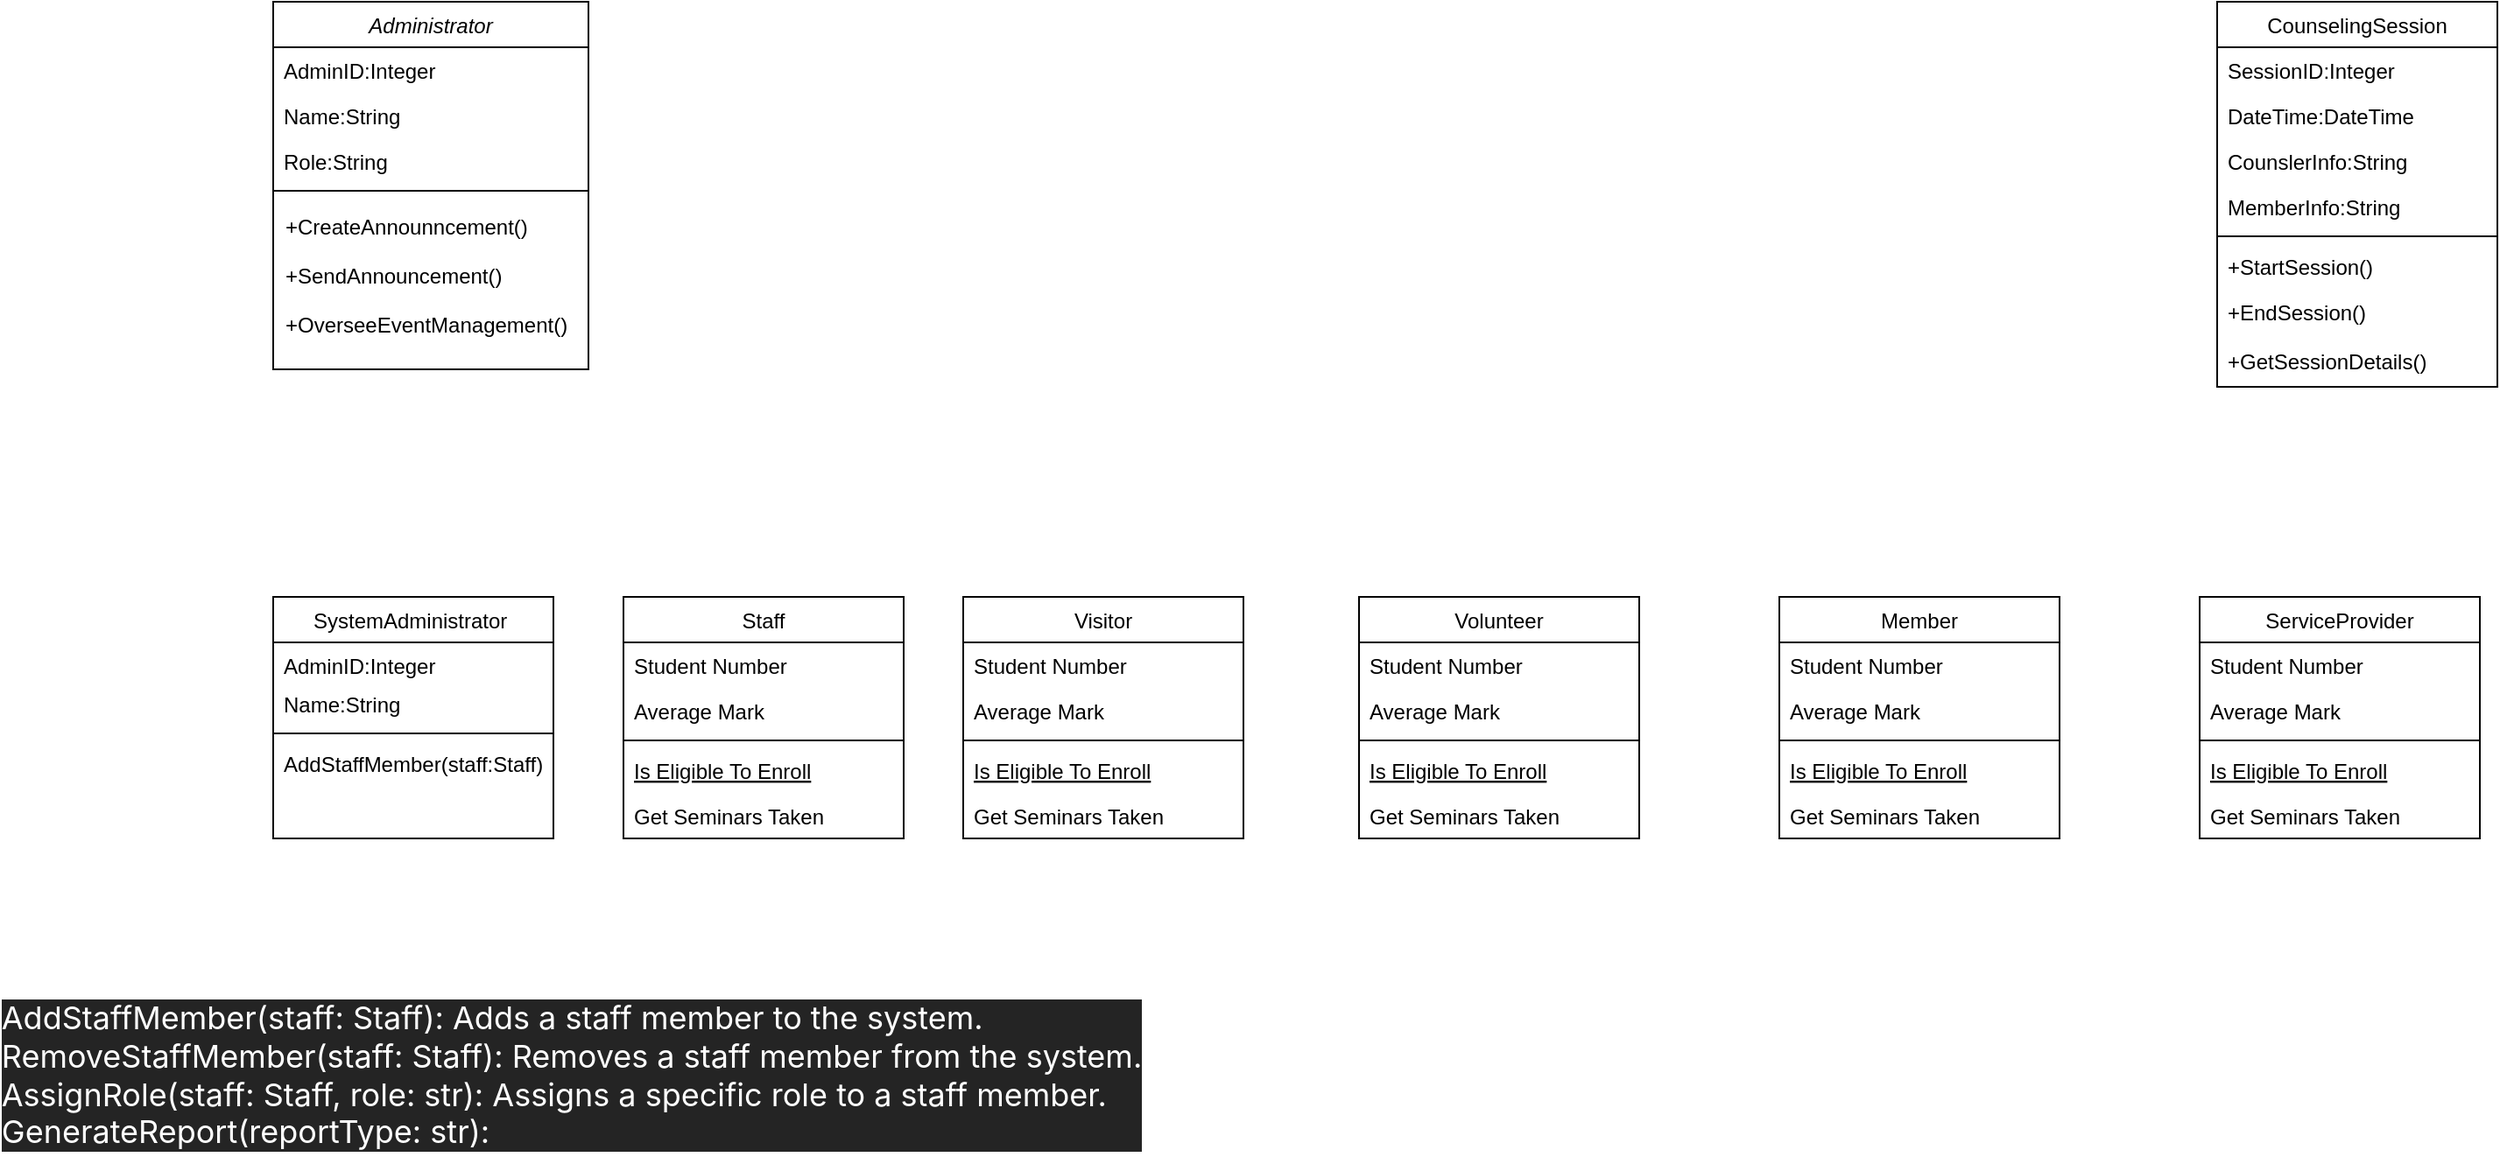 <mxfile version="22.1.21" type="github">
  <diagram id="C5RBs43oDa-KdzZeNtuy" name="Page-1">
    <mxGraphModel dx="2440" dy="522" grid="1" gridSize="10" guides="1" tooltips="1" connect="1" arrows="1" fold="1" page="1" pageScale="1" pageWidth="1390" pageHeight="980" math="0" shadow="0">
      <root>
        <mxCell id="WIyWlLk6GJQsqaUBKTNV-0" />
        <mxCell id="WIyWlLk6GJQsqaUBKTNV-1" parent="WIyWlLk6GJQsqaUBKTNV-0" />
        <mxCell id="zkfFHV4jXpPFQw0GAbJ--0" value="Administrator" style="swimlane;fontStyle=2;align=center;verticalAlign=top;childLayout=stackLayout;horizontal=1;startSize=26;horizontalStack=0;resizeParent=1;resizeLast=0;collapsible=1;marginBottom=0;rounded=0;shadow=0;strokeWidth=1;" parent="WIyWlLk6GJQsqaUBKTNV-1" vertex="1">
          <mxGeometry x="20" y="30" width="180" height="210" as="geometry">
            <mxRectangle x="230" y="140" width="160" height="26" as="alternateBounds" />
          </mxGeometry>
        </mxCell>
        <mxCell id="zkfFHV4jXpPFQw0GAbJ--1" value="AdminID:Integer" style="text;align=left;verticalAlign=top;spacingLeft=4;spacingRight=4;overflow=hidden;rotatable=0;points=[[0,0.5],[1,0.5]];portConstraint=eastwest;" parent="zkfFHV4jXpPFQw0GAbJ--0" vertex="1">
          <mxGeometry y="26" width="180" height="26" as="geometry" />
        </mxCell>
        <mxCell id="zkfFHV4jXpPFQw0GAbJ--2" value="Name:String" style="text;align=left;verticalAlign=top;spacingLeft=4;spacingRight=4;overflow=hidden;rotatable=0;points=[[0,0.5],[1,0.5]];portConstraint=eastwest;rounded=0;shadow=0;html=0;" parent="zkfFHV4jXpPFQw0GAbJ--0" vertex="1">
          <mxGeometry y="52" width="180" height="26" as="geometry" />
        </mxCell>
        <mxCell id="zkfFHV4jXpPFQw0GAbJ--3" value="Role:String" style="text;align=left;verticalAlign=top;spacingLeft=4;spacingRight=4;overflow=hidden;rotatable=0;points=[[0,0.5],[1,0.5]];portConstraint=eastwest;rounded=0;shadow=0;html=0;" parent="zkfFHV4jXpPFQw0GAbJ--0" vertex="1">
          <mxGeometry y="78" width="180" height="26" as="geometry" />
        </mxCell>
        <mxCell id="zkfFHV4jXpPFQw0GAbJ--4" value="" style="line;html=1;strokeWidth=1;align=left;verticalAlign=middle;spacingTop=-1;spacingLeft=3;spacingRight=3;rotatable=0;labelPosition=right;points=[];portConstraint=eastwest;" parent="zkfFHV4jXpPFQw0GAbJ--0" vertex="1">
          <mxGeometry y="104" width="180" height="8" as="geometry" />
        </mxCell>
        <mxCell id="zkfFHV4jXpPFQw0GAbJ--5" value="+CreateAnnounncement()&#xa;&#xa;+SendAnnouncement()&#xa;&#xa;+OverseeEventManagement()&#xa;" style="text;align=left;verticalAlign=top;spacingLeft=4;spacingRight=4;overflow=hidden;rotatable=0;points=[[0,0.5],[1,0.5]];portConstraint=eastwest;spacing=3;spacingBottom=0;perimeterSpacing=0;spacingTop=2;" parent="zkfFHV4jXpPFQw0GAbJ--0" vertex="1">
          <mxGeometry y="112" width="180" height="98" as="geometry" />
        </mxCell>
        <mxCell id="zkfFHV4jXpPFQw0GAbJ--17" value="CounselingSession" style="swimlane;fontStyle=0;align=center;verticalAlign=top;childLayout=stackLayout;horizontal=1;startSize=26;horizontalStack=0;resizeParent=1;resizeLast=0;collapsible=1;marginBottom=0;rounded=0;shadow=0;strokeWidth=1;" parent="WIyWlLk6GJQsqaUBKTNV-1" vertex="1">
          <mxGeometry x="1130" y="30" width="160" height="220" as="geometry">
            <mxRectangle x="550" y="140" width="160" height="26" as="alternateBounds" />
          </mxGeometry>
        </mxCell>
        <mxCell id="zkfFHV4jXpPFQw0GAbJ--18" value="SessionID:Integer" style="text;align=left;verticalAlign=top;spacingLeft=4;spacingRight=4;overflow=hidden;rotatable=0;points=[[0,0.5],[1,0.5]];portConstraint=eastwest;" parent="zkfFHV4jXpPFQw0GAbJ--17" vertex="1">
          <mxGeometry y="26" width="160" height="26" as="geometry" />
        </mxCell>
        <mxCell id="zkfFHV4jXpPFQw0GAbJ--19" value="DateTime:DateTime" style="text;align=left;verticalAlign=top;spacingLeft=4;spacingRight=4;overflow=hidden;rotatable=0;points=[[0,0.5],[1,0.5]];portConstraint=eastwest;rounded=0;shadow=0;html=0;" parent="zkfFHV4jXpPFQw0GAbJ--17" vertex="1">
          <mxGeometry y="52" width="160" height="26" as="geometry" />
        </mxCell>
        <mxCell id="zkfFHV4jXpPFQw0GAbJ--20" value="CounslerInfo:String" style="text;align=left;verticalAlign=top;spacingLeft=4;spacingRight=4;overflow=hidden;rotatable=0;points=[[0,0.5],[1,0.5]];portConstraint=eastwest;rounded=0;shadow=0;html=0;" parent="zkfFHV4jXpPFQw0GAbJ--17" vertex="1">
          <mxGeometry y="78" width="160" height="26" as="geometry" />
        </mxCell>
        <mxCell id="zkfFHV4jXpPFQw0GAbJ--21" value="MemberInfo:String" style="text;align=left;verticalAlign=top;spacingLeft=4;spacingRight=4;overflow=hidden;rotatable=0;points=[[0,0.5],[1,0.5]];portConstraint=eastwest;rounded=0;shadow=0;html=0;" parent="zkfFHV4jXpPFQw0GAbJ--17" vertex="1">
          <mxGeometry y="104" width="160" height="26" as="geometry" />
        </mxCell>
        <mxCell id="zkfFHV4jXpPFQw0GAbJ--23" value="" style="line;html=1;strokeWidth=1;align=left;verticalAlign=middle;spacingTop=-1;spacingLeft=3;spacingRight=3;rotatable=0;labelPosition=right;points=[];portConstraint=eastwest;" parent="zkfFHV4jXpPFQw0GAbJ--17" vertex="1">
          <mxGeometry y="130" width="160" height="8" as="geometry" />
        </mxCell>
        <mxCell id="zkfFHV4jXpPFQw0GAbJ--24" value="+StartSession()" style="text;align=left;verticalAlign=top;spacingLeft=4;spacingRight=4;overflow=hidden;rotatable=0;points=[[0,0.5],[1,0.5]];portConstraint=eastwest;" parent="zkfFHV4jXpPFQw0GAbJ--17" vertex="1">
          <mxGeometry y="138" width="160" height="26" as="geometry" />
        </mxCell>
        <mxCell id="zkfFHV4jXpPFQw0GAbJ--25" value="+EndSession()&#xa;&#xa;+GetSessionDetails()" style="text;align=left;verticalAlign=top;spacingLeft=4;spacingRight=4;overflow=hidden;rotatable=0;points=[[0,0.5],[1,0.5]];portConstraint=eastwest;" parent="zkfFHV4jXpPFQw0GAbJ--17" vertex="1">
          <mxGeometry y="164" width="160" height="46" as="geometry" />
        </mxCell>
        <mxCell id="depg-vYfWqoNCVjtNeU1-0" value="Staff" style="swimlane;fontStyle=0;align=center;verticalAlign=top;childLayout=stackLayout;horizontal=1;startSize=26;horizontalStack=0;resizeParent=1;resizeLast=0;collapsible=1;marginBottom=0;rounded=0;shadow=0;strokeWidth=1;" vertex="1" parent="WIyWlLk6GJQsqaUBKTNV-1">
          <mxGeometry x="220" y="370" width="160" height="138" as="geometry">
            <mxRectangle x="130" y="380" width="160" height="26" as="alternateBounds" />
          </mxGeometry>
        </mxCell>
        <mxCell id="depg-vYfWqoNCVjtNeU1-1" value="Student Number" style="text;align=left;verticalAlign=top;spacingLeft=4;spacingRight=4;overflow=hidden;rotatable=0;points=[[0,0.5],[1,0.5]];portConstraint=eastwest;" vertex="1" parent="depg-vYfWqoNCVjtNeU1-0">
          <mxGeometry y="26" width="160" height="26" as="geometry" />
        </mxCell>
        <mxCell id="depg-vYfWqoNCVjtNeU1-2" value="Average Mark" style="text;align=left;verticalAlign=top;spacingLeft=4;spacingRight=4;overflow=hidden;rotatable=0;points=[[0,0.5],[1,0.5]];portConstraint=eastwest;rounded=0;shadow=0;html=0;" vertex="1" parent="depg-vYfWqoNCVjtNeU1-0">
          <mxGeometry y="52" width="160" height="26" as="geometry" />
        </mxCell>
        <mxCell id="depg-vYfWqoNCVjtNeU1-3" value="" style="line;html=1;strokeWidth=1;align=left;verticalAlign=middle;spacingTop=-1;spacingLeft=3;spacingRight=3;rotatable=0;labelPosition=right;points=[];portConstraint=eastwest;" vertex="1" parent="depg-vYfWqoNCVjtNeU1-0">
          <mxGeometry y="78" width="160" height="8" as="geometry" />
        </mxCell>
        <mxCell id="depg-vYfWqoNCVjtNeU1-4" value="Is Eligible To Enroll" style="text;align=left;verticalAlign=top;spacingLeft=4;spacingRight=4;overflow=hidden;rotatable=0;points=[[0,0.5],[1,0.5]];portConstraint=eastwest;fontStyle=4" vertex="1" parent="depg-vYfWqoNCVjtNeU1-0">
          <mxGeometry y="86" width="160" height="26" as="geometry" />
        </mxCell>
        <mxCell id="depg-vYfWqoNCVjtNeU1-5" value="Get Seminars Taken" style="text;align=left;verticalAlign=top;spacingLeft=4;spacingRight=4;overflow=hidden;rotatable=0;points=[[0,0.5],[1,0.5]];portConstraint=eastwest;" vertex="1" parent="depg-vYfWqoNCVjtNeU1-0">
          <mxGeometry y="112" width="160" height="26" as="geometry" />
        </mxCell>
        <mxCell id="depg-vYfWqoNCVjtNeU1-6" value="Visitor" style="swimlane;fontStyle=0;align=center;verticalAlign=top;childLayout=stackLayout;horizontal=1;startSize=26;horizontalStack=0;resizeParent=1;resizeLast=0;collapsible=1;marginBottom=0;rounded=0;shadow=0;strokeWidth=1;" vertex="1" parent="WIyWlLk6GJQsqaUBKTNV-1">
          <mxGeometry x="414" y="370" width="160" height="138" as="geometry">
            <mxRectangle x="130" y="380" width="160" height="26" as="alternateBounds" />
          </mxGeometry>
        </mxCell>
        <mxCell id="depg-vYfWqoNCVjtNeU1-7" value="Student Number" style="text;align=left;verticalAlign=top;spacingLeft=4;spacingRight=4;overflow=hidden;rotatable=0;points=[[0,0.5],[1,0.5]];portConstraint=eastwest;" vertex="1" parent="depg-vYfWqoNCVjtNeU1-6">
          <mxGeometry y="26" width="160" height="26" as="geometry" />
        </mxCell>
        <mxCell id="depg-vYfWqoNCVjtNeU1-8" value="Average Mark" style="text;align=left;verticalAlign=top;spacingLeft=4;spacingRight=4;overflow=hidden;rotatable=0;points=[[0,0.5],[1,0.5]];portConstraint=eastwest;rounded=0;shadow=0;html=0;" vertex="1" parent="depg-vYfWqoNCVjtNeU1-6">
          <mxGeometry y="52" width="160" height="26" as="geometry" />
        </mxCell>
        <mxCell id="depg-vYfWqoNCVjtNeU1-9" value="" style="line;html=1;strokeWidth=1;align=left;verticalAlign=middle;spacingTop=-1;spacingLeft=3;spacingRight=3;rotatable=0;labelPosition=right;points=[];portConstraint=eastwest;" vertex="1" parent="depg-vYfWqoNCVjtNeU1-6">
          <mxGeometry y="78" width="160" height="8" as="geometry" />
        </mxCell>
        <mxCell id="depg-vYfWqoNCVjtNeU1-10" value="Is Eligible To Enroll" style="text;align=left;verticalAlign=top;spacingLeft=4;spacingRight=4;overflow=hidden;rotatable=0;points=[[0,0.5],[1,0.5]];portConstraint=eastwest;fontStyle=4" vertex="1" parent="depg-vYfWqoNCVjtNeU1-6">
          <mxGeometry y="86" width="160" height="26" as="geometry" />
        </mxCell>
        <mxCell id="depg-vYfWqoNCVjtNeU1-11" value="Get Seminars Taken" style="text;align=left;verticalAlign=top;spacingLeft=4;spacingRight=4;overflow=hidden;rotatable=0;points=[[0,0.5],[1,0.5]];portConstraint=eastwest;" vertex="1" parent="depg-vYfWqoNCVjtNeU1-6">
          <mxGeometry y="112" width="160" height="26" as="geometry" />
        </mxCell>
        <mxCell id="depg-vYfWqoNCVjtNeU1-12" value="Volunteer" style="swimlane;fontStyle=0;align=center;verticalAlign=top;childLayout=stackLayout;horizontal=1;startSize=26;horizontalStack=0;resizeParent=1;resizeLast=0;collapsible=1;marginBottom=0;rounded=0;shadow=0;strokeWidth=1;" vertex="1" parent="WIyWlLk6GJQsqaUBKTNV-1">
          <mxGeometry x="640" y="370" width="160" height="138" as="geometry">
            <mxRectangle x="130" y="380" width="160" height="26" as="alternateBounds" />
          </mxGeometry>
        </mxCell>
        <mxCell id="depg-vYfWqoNCVjtNeU1-13" value="Student Number" style="text;align=left;verticalAlign=top;spacingLeft=4;spacingRight=4;overflow=hidden;rotatable=0;points=[[0,0.5],[1,0.5]];portConstraint=eastwest;" vertex="1" parent="depg-vYfWqoNCVjtNeU1-12">
          <mxGeometry y="26" width="160" height="26" as="geometry" />
        </mxCell>
        <mxCell id="depg-vYfWqoNCVjtNeU1-14" value="Average Mark" style="text;align=left;verticalAlign=top;spacingLeft=4;spacingRight=4;overflow=hidden;rotatable=0;points=[[0,0.5],[1,0.5]];portConstraint=eastwest;rounded=0;shadow=0;html=0;" vertex="1" parent="depg-vYfWqoNCVjtNeU1-12">
          <mxGeometry y="52" width="160" height="26" as="geometry" />
        </mxCell>
        <mxCell id="depg-vYfWqoNCVjtNeU1-15" value="" style="line;html=1;strokeWidth=1;align=left;verticalAlign=middle;spacingTop=-1;spacingLeft=3;spacingRight=3;rotatable=0;labelPosition=right;points=[];portConstraint=eastwest;" vertex="1" parent="depg-vYfWqoNCVjtNeU1-12">
          <mxGeometry y="78" width="160" height="8" as="geometry" />
        </mxCell>
        <mxCell id="depg-vYfWqoNCVjtNeU1-16" value="Is Eligible To Enroll" style="text;align=left;verticalAlign=top;spacingLeft=4;spacingRight=4;overflow=hidden;rotatable=0;points=[[0,0.5],[1,0.5]];portConstraint=eastwest;fontStyle=4" vertex="1" parent="depg-vYfWqoNCVjtNeU1-12">
          <mxGeometry y="86" width="160" height="26" as="geometry" />
        </mxCell>
        <mxCell id="depg-vYfWqoNCVjtNeU1-17" value="Get Seminars Taken" style="text;align=left;verticalAlign=top;spacingLeft=4;spacingRight=4;overflow=hidden;rotatable=0;points=[[0,0.5],[1,0.5]];portConstraint=eastwest;" vertex="1" parent="depg-vYfWqoNCVjtNeU1-12">
          <mxGeometry y="112" width="160" height="26" as="geometry" />
        </mxCell>
        <mxCell id="depg-vYfWqoNCVjtNeU1-18" value="Member" style="swimlane;fontStyle=0;align=center;verticalAlign=top;childLayout=stackLayout;horizontal=1;startSize=26;horizontalStack=0;resizeParent=1;resizeLast=0;collapsible=1;marginBottom=0;rounded=0;shadow=0;strokeWidth=1;" vertex="1" parent="WIyWlLk6GJQsqaUBKTNV-1">
          <mxGeometry x="880" y="370" width="160" height="138" as="geometry">
            <mxRectangle x="130" y="380" width="160" height="26" as="alternateBounds" />
          </mxGeometry>
        </mxCell>
        <mxCell id="depg-vYfWqoNCVjtNeU1-19" value="Student Number" style="text;align=left;verticalAlign=top;spacingLeft=4;spacingRight=4;overflow=hidden;rotatable=0;points=[[0,0.5],[1,0.5]];portConstraint=eastwest;" vertex="1" parent="depg-vYfWqoNCVjtNeU1-18">
          <mxGeometry y="26" width="160" height="26" as="geometry" />
        </mxCell>
        <mxCell id="depg-vYfWqoNCVjtNeU1-20" value="Average Mark" style="text;align=left;verticalAlign=top;spacingLeft=4;spacingRight=4;overflow=hidden;rotatable=0;points=[[0,0.5],[1,0.5]];portConstraint=eastwest;rounded=0;shadow=0;html=0;" vertex="1" parent="depg-vYfWqoNCVjtNeU1-18">
          <mxGeometry y="52" width="160" height="26" as="geometry" />
        </mxCell>
        <mxCell id="depg-vYfWqoNCVjtNeU1-21" value="" style="line;html=1;strokeWidth=1;align=left;verticalAlign=middle;spacingTop=-1;spacingLeft=3;spacingRight=3;rotatable=0;labelPosition=right;points=[];portConstraint=eastwest;" vertex="1" parent="depg-vYfWqoNCVjtNeU1-18">
          <mxGeometry y="78" width="160" height="8" as="geometry" />
        </mxCell>
        <mxCell id="depg-vYfWqoNCVjtNeU1-22" value="Is Eligible To Enroll" style="text;align=left;verticalAlign=top;spacingLeft=4;spacingRight=4;overflow=hidden;rotatable=0;points=[[0,0.5],[1,0.5]];portConstraint=eastwest;fontStyle=4" vertex="1" parent="depg-vYfWqoNCVjtNeU1-18">
          <mxGeometry y="86" width="160" height="26" as="geometry" />
        </mxCell>
        <mxCell id="depg-vYfWqoNCVjtNeU1-23" value="Get Seminars Taken" style="text;align=left;verticalAlign=top;spacingLeft=4;spacingRight=4;overflow=hidden;rotatable=0;points=[[0,0.5],[1,0.5]];portConstraint=eastwest;" vertex="1" parent="depg-vYfWqoNCVjtNeU1-18">
          <mxGeometry y="112" width="160" height="26" as="geometry" />
        </mxCell>
        <mxCell id="depg-vYfWqoNCVjtNeU1-24" value="ServiceProvider" style="swimlane;fontStyle=0;align=center;verticalAlign=top;childLayout=stackLayout;horizontal=1;startSize=26;horizontalStack=0;resizeParent=1;resizeLast=0;collapsible=1;marginBottom=0;rounded=0;shadow=0;strokeWidth=1;" vertex="1" parent="WIyWlLk6GJQsqaUBKTNV-1">
          <mxGeometry x="1120" y="370" width="160" height="138" as="geometry">
            <mxRectangle x="130" y="380" width="160" height="26" as="alternateBounds" />
          </mxGeometry>
        </mxCell>
        <mxCell id="depg-vYfWqoNCVjtNeU1-25" value="Student Number" style="text;align=left;verticalAlign=top;spacingLeft=4;spacingRight=4;overflow=hidden;rotatable=0;points=[[0,0.5],[1,0.5]];portConstraint=eastwest;" vertex="1" parent="depg-vYfWqoNCVjtNeU1-24">
          <mxGeometry y="26" width="160" height="26" as="geometry" />
        </mxCell>
        <mxCell id="depg-vYfWqoNCVjtNeU1-26" value="Average Mark" style="text;align=left;verticalAlign=top;spacingLeft=4;spacingRight=4;overflow=hidden;rotatable=0;points=[[0,0.5],[1,0.5]];portConstraint=eastwest;rounded=0;shadow=0;html=0;" vertex="1" parent="depg-vYfWqoNCVjtNeU1-24">
          <mxGeometry y="52" width="160" height="26" as="geometry" />
        </mxCell>
        <mxCell id="depg-vYfWqoNCVjtNeU1-27" value="" style="line;html=1;strokeWidth=1;align=left;verticalAlign=middle;spacingTop=-1;spacingLeft=3;spacingRight=3;rotatable=0;labelPosition=right;points=[];portConstraint=eastwest;" vertex="1" parent="depg-vYfWqoNCVjtNeU1-24">
          <mxGeometry y="78" width="160" height="8" as="geometry" />
        </mxCell>
        <mxCell id="depg-vYfWqoNCVjtNeU1-28" value="Is Eligible To Enroll" style="text;align=left;verticalAlign=top;spacingLeft=4;spacingRight=4;overflow=hidden;rotatable=0;points=[[0,0.5],[1,0.5]];portConstraint=eastwest;fontStyle=4" vertex="1" parent="depg-vYfWqoNCVjtNeU1-24">
          <mxGeometry y="86" width="160" height="26" as="geometry" />
        </mxCell>
        <mxCell id="depg-vYfWqoNCVjtNeU1-29" value="Get Seminars Taken" style="text;align=left;verticalAlign=top;spacingLeft=4;spacingRight=4;overflow=hidden;rotatable=0;points=[[0,0.5],[1,0.5]];portConstraint=eastwest;" vertex="1" parent="depg-vYfWqoNCVjtNeU1-24">
          <mxGeometry y="112" width="160" height="26" as="geometry" />
        </mxCell>
        <mxCell id="depg-vYfWqoNCVjtNeU1-30" value="SystemAdministrator " style="swimlane;fontStyle=0;align=center;verticalAlign=top;childLayout=stackLayout;horizontal=1;startSize=26;horizontalStack=0;resizeParent=1;resizeLast=0;collapsible=1;marginBottom=0;rounded=0;shadow=0;strokeWidth=1;" vertex="1" parent="WIyWlLk6GJQsqaUBKTNV-1">
          <mxGeometry x="20" y="370" width="160" height="138" as="geometry">
            <mxRectangle x="130" y="380" width="160" height="26" as="alternateBounds" />
          </mxGeometry>
        </mxCell>
        <mxCell id="depg-vYfWqoNCVjtNeU1-31" value="AdminID:Integer" style="text;align=left;verticalAlign=top;spacingLeft=4;spacingRight=4;overflow=hidden;rotatable=0;points=[[0,0.5],[1,0.5]];portConstraint=eastwest;" vertex="1" parent="depg-vYfWqoNCVjtNeU1-30">
          <mxGeometry y="26" width="160" height="22" as="geometry" />
        </mxCell>
        <mxCell id="depg-vYfWqoNCVjtNeU1-32" value="Name:String" style="text;align=left;verticalAlign=top;spacingLeft=4;spacingRight=4;overflow=hidden;rotatable=0;points=[[0,0.5],[1,0.5]];portConstraint=eastwest;rounded=0;shadow=0;html=0;" vertex="1" parent="depg-vYfWqoNCVjtNeU1-30">
          <mxGeometry y="48" width="160" height="26" as="geometry" />
        </mxCell>
        <mxCell id="depg-vYfWqoNCVjtNeU1-33" value="" style="line;html=1;strokeWidth=1;align=left;verticalAlign=middle;spacingTop=-1;spacingLeft=3;spacingRight=3;rotatable=0;labelPosition=right;points=[];portConstraint=eastwest;" vertex="1" parent="depg-vYfWqoNCVjtNeU1-30">
          <mxGeometry y="74" width="160" height="8" as="geometry" />
        </mxCell>
        <mxCell id="depg-vYfWqoNCVjtNeU1-35" value="AddStaffMember(staff:Staff)&#xa;&#xa;REmoveStaffMember(staff:Staff)" style="text;align=left;verticalAlign=top;spacingLeft=4;spacingRight=4;overflow=hidden;rotatable=0;points=[[0,0.5],[1,0.5]];portConstraint=eastwest;" vertex="1" parent="depg-vYfWqoNCVjtNeU1-30">
          <mxGeometry y="82" width="160" height="26" as="geometry" />
        </mxCell>
        <mxCell id="depg-vYfWqoNCVjtNeU1-36" value="&lt;ul style=&quot;list-style-position: initial; list-style-image: initial; padding: 0 0 0 var(--pdl-spacing-xx-lg); margin: 0 0 var(--pdl-spacing-lg) 0; color: rgb(255, 255, 255); font-family: -apple-system, system-ui, BlinkMacSystemFont, &amp;quot;Segoe UI&amp;quot;, Roboto, Oxygen-Sans, Ubuntu, Cantarell, &amp;quot;Helvetica Neue&amp;quot;, sans-serif; font-size: 18px; text-align: start; background-color: rgb(36, 36, 36);&quot;&gt;&lt;li style=&quot;padding: 0px; margin: 0px;&quot;&gt;AddStaffMember(staff: Staff): Adds a staff member to the system.&lt;/li&gt;&lt;li style=&quot;padding: 0px; margin: 0px;&quot;&gt;RemoveStaffMember(staff: Staff): Removes a staff member from the system.&lt;/li&gt;&lt;li style=&quot;padding: 0px; margin: 0px;&quot;&gt;AssignRole(staff: Staff, role: str): Assigns a specific role to a staff member.&lt;/li&gt;&lt;li style=&quot;padding: 0px; margin: 0px;&quot;&gt;GenerateReport(reportType: str):&amp;nbsp;&lt;/li&gt;&lt;/ul&gt;" style="text;html=1;align=center;verticalAlign=middle;resizable=0;points=[];autosize=1;strokeColor=none;fillColor=none;" vertex="1" parent="WIyWlLk6GJQsqaUBKTNV-1">
          <mxGeometry x="-120" y="593" width="620" height="100" as="geometry" />
        </mxCell>
      </root>
    </mxGraphModel>
  </diagram>
</mxfile>

